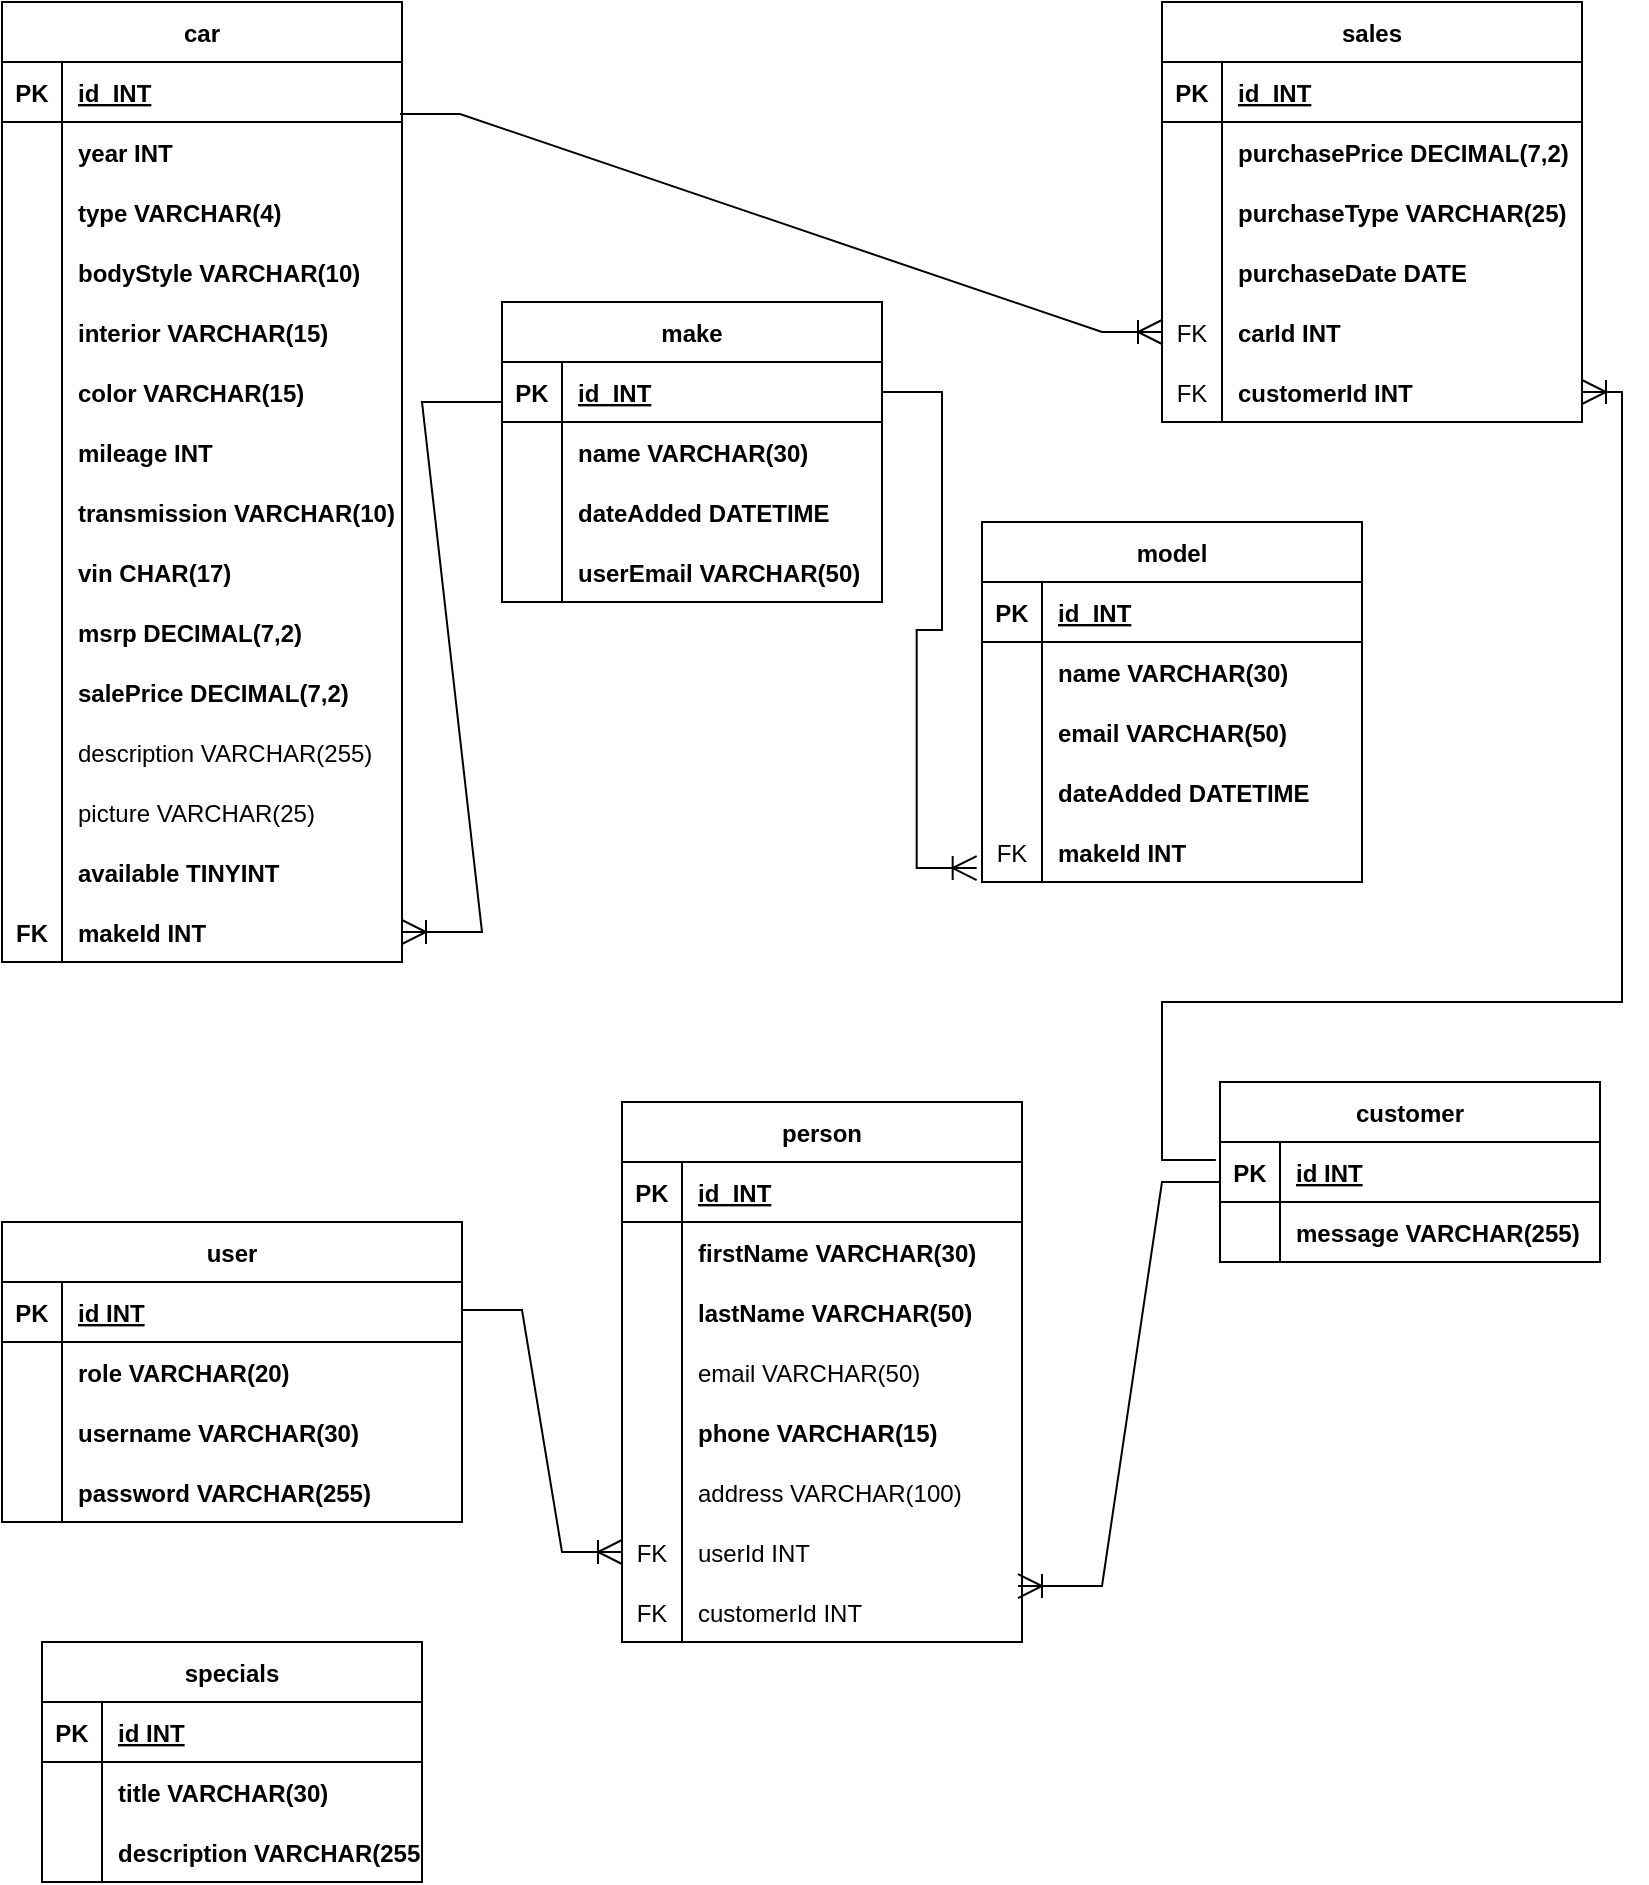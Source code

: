 <mxfile version="16.5.1" type="device"><diagram id="R2lEEEUBdFMjLlhIrx00" name="Page-1"><mxGraphModel dx="868" dy="591" grid="1" gridSize="10" guides="1" tooltips="1" connect="1" arrows="1" fold="1" page="1" pageScale="1" pageWidth="850" pageHeight="1100" math="0" shadow="0" extFonts="Permanent Marker^https://fonts.googleapis.com/css?family=Permanent+Marker"><root><mxCell id="0"/><mxCell id="1" parent="0"/><mxCell id="mnYOWOJfHLVwkZID-yr--6" value="car" style="shape=table;startSize=30;container=1;collapsible=1;childLayout=tableLayout;fixedRows=1;rowLines=0;fontStyle=1;align=center;resizeLast=1;" parent="1" vertex="1"><mxGeometry x="20" y="20" width="200" height="480" as="geometry"/></mxCell><mxCell id="mnYOWOJfHLVwkZID-yr--7" value="" style="shape=tableRow;horizontal=0;startSize=0;swimlaneHead=0;swimlaneBody=0;fillColor=none;collapsible=0;dropTarget=0;points=[[0,0.5],[1,0.5]];portConstraint=eastwest;top=0;left=0;right=0;bottom=1;" parent="mnYOWOJfHLVwkZID-yr--6" vertex="1"><mxGeometry y="30" width="200" height="30" as="geometry"/></mxCell><mxCell id="mnYOWOJfHLVwkZID-yr--8" value="PK" style="shape=partialRectangle;connectable=0;fillColor=none;top=0;left=0;bottom=0;right=0;fontStyle=1;overflow=hidden;" parent="mnYOWOJfHLVwkZID-yr--7" vertex="1"><mxGeometry width="30" height="30" as="geometry"><mxRectangle width="30" height="30" as="alternateBounds"/></mxGeometry></mxCell><mxCell id="mnYOWOJfHLVwkZID-yr--9" value="id  INT" style="shape=partialRectangle;connectable=0;fillColor=none;top=0;left=0;bottom=0;right=0;align=left;spacingLeft=6;fontStyle=5;overflow=hidden;" parent="mnYOWOJfHLVwkZID-yr--7" vertex="1"><mxGeometry x="30" width="170" height="30" as="geometry"><mxRectangle width="170" height="30" as="alternateBounds"/></mxGeometry></mxCell><mxCell id="3RnpuOxRiAH3RiiogWO0-94" value="" style="shape=tableRow;horizontal=0;startSize=0;swimlaneHead=0;swimlaneBody=0;fillColor=none;collapsible=0;dropTarget=0;points=[[0,0.5],[1,0.5]];portConstraint=eastwest;top=0;left=0;right=0;bottom=0;" vertex="1" parent="mnYOWOJfHLVwkZID-yr--6"><mxGeometry y="60" width="200" height="30" as="geometry"/></mxCell><mxCell id="3RnpuOxRiAH3RiiogWO0-95" value="" style="shape=partialRectangle;connectable=0;fillColor=none;top=0;left=0;bottom=0;right=0;editable=1;overflow=hidden;" vertex="1" parent="3RnpuOxRiAH3RiiogWO0-94"><mxGeometry width="30" height="30" as="geometry"><mxRectangle width="30" height="30" as="alternateBounds"/></mxGeometry></mxCell><mxCell id="3RnpuOxRiAH3RiiogWO0-96" value="year INT" style="shape=partialRectangle;connectable=0;fillColor=none;top=0;left=0;bottom=0;right=0;align=left;spacingLeft=6;overflow=hidden;fontStyle=1" vertex="1" parent="3RnpuOxRiAH3RiiogWO0-94"><mxGeometry x="30" width="170" height="30" as="geometry"><mxRectangle width="170" height="30" as="alternateBounds"/></mxGeometry></mxCell><mxCell id="3RnpuOxRiAH3RiiogWO0-4" value="" style="shape=tableRow;horizontal=0;startSize=0;swimlaneHead=0;swimlaneBody=0;fillColor=none;collapsible=0;dropTarget=0;points=[[0,0.5],[1,0.5]];portConstraint=eastwest;top=0;left=0;right=0;bottom=0;" vertex="1" parent="mnYOWOJfHLVwkZID-yr--6"><mxGeometry y="90" width="200" height="30" as="geometry"/></mxCell><mxCell id="3RnpuOxRiAH3RiiogWO0-5" value="" style="shape=partialRectangle;connectable=0;fillColor=none;top=0;left=0;bottom=0;right=0;editable=1;overflow=hidden;" vertex="1" parent="3RnpuOxRiAH3RiiogWO0-4"><mxGeometry width="30" height="30" as="geometry"><mxRectangle width="30" height="30" as="alternateBounds"/></mxGeometry></mxCell><mxCell id="3RnpuOxRiAH3RiiogWO0-6" value="type VARCHAR(4)" style="shape=partialRectangle;connectable=0;fillColor=none;top=0;left=0;bottom=0;right=0;align=left;spacingLeft=6;overflow=hidden;fontStyle=1" vertex="1" parent="3RnpuOxRiAH3RiiogWO0-4"><mxGeometry x="30" width="170" height="30" as="geometry"><mxRectangle width="170" height="30" as="alternateBounds"/></mxGeometry></mxCell><mxCell id="3RnpuOxRiAH3RiiogWO0-67" value="" style="shape=tableRow;horizontal=0;startSize=0;swimlaneHead=0;swimlaneBody=0;fillColor=none;collapsible=0;dropTarget=0;points=[[0,0.5],[1,0.5]];portConstraint=eastwest;top=0;left=0;right=0;bottom=0;" vertex="1" parent="mnYOWOJfHLVwkZID-yr--6"><mxGeometry y="120" width="200" height="30" as="geometry"/></mxCell><mxCell id="3RnpuOxRiAH3RiiogWO0-68" value="" style="shape=partialRectangle;connectable=0;fillColor=none;top=0;left=0;bottom=0;right=0;editable=1;overflow=hidden;" vertex="1" parent="3RnpuOxRiAH3RiiogWO0-67"><mxGeometry width="30" height="30" as="geometry"><mxRectangle width="30" height="30" as="alternateBounds"/></mxGeometry></mxCell><mxCell id="3RnpuOxRiAH3RiiogWO0-69" value="bodyStyle VARCHAR(10)" style="shape=partialRectangle;connectable=0;fillColor=none;top=0;left=0;bottom=0;right=0;align=left;spacingLeft=6;overflow=hidden;fontStyle=1" vertex="1" parent="3RnpuOxRiAH3RiiogWO0-67"><mxGeometry x="30" width="170" height="30" as="geometry"><mxRectangle width="170" height="30" as="alternateBounds"/></mxGeometry></mxCell><mxCell id="3RnpuOxRiAH3RiiogWO0-70" value="" style="shape=tableRow;horizontal=0;startSize=0;swimlaneHead=0;swimlaneBody=0;fillColor=none;collapsible=0;dropTarget=0;points=[[0,0.5],[1,0.5]];portConstraint=eastwest;top=0;left=0;right=0;bottom=0;" vertex="1" parent="mnYOWOJfHLVwkZID-yr--6"><mxGeometry y="150" width="200" height="30" as="geometry"/></mxCell><mxCell id="3RnpuOxRiAH3RiiogWO0-71" value="" style="shape=partialRectangle;connectable=0;fillColor=none;top=0;left=0;bottom=0;right=0;editable=1;overflow=hidden;" vertex="1" parent="3RnpuOxRiAH3RiiogWO0-70"><mxGeometry width="30" height="30" as="geometry"><mxRectangle width="30" height="30" as="alternateBounds"/></mxGeometry></mxCell><mxCell id="3RnpuOxRiAH3RiiogWO0-72" value="interior VARCHAR(15)" style="shape=partialRectangle;connectable=0;fillColor=none;top=0;left=0;bottom=0;right=0;align=left;spacingLeft=6;overflow=hidden;fontStyle=1" vertex="1" parent="3RnpuOxRiAH3RiiogWO0-70"><mxGeometry x="30" width="170" height="30" as="geometry"><mxRectangle width="170" height="30" as="alternateBounds"/></mxGeometry></mxCell><mxCell id="3RnpuOxRiAH3RiiogWO0-82" value="" style="shape=tableRow;horizontal=0;startSize=0;swimlaneHead=0;swimlaneBody=0;fillColor=none;collapsible=0;dropTarget=0;points=[[0,0.5],[1,0.5]];portConstraint=eastwest;top=0;left=0;right=0;bottom=0;" vertex="1" parent="mnYOWOJfHLVwkZID-yr--6"><mxGeometry y="180" width="200" height="30" as="geometry"/></mxCell><mxCell id="3RnpuOxRiAH3RiiogWO0-83" value="" style="shape=partialRectangle;connectable=0;fillColor=none;top=0;left=0;bottom=0;right=0;editable=1;overflow=hidden;" vertex="1" parent="3RnpuOxRiAH3RiiogWO0-82"><mxGeometry width="30" height="30" as="geometry"><mxRectangle width="30" height="30" as="alternateBounds"/></mxGeometry></mxCell><mxCell id="3RnpuOxRiAH3RiiogWO0-84" value="color VARCHAR(15)" style="shape=partialRectangle;connectable=0;fillColor=none;top=0;left=0;bottom=0;right=0;align=left;spacingLeft=6;overflow=hidden;fontStyle=1" vertex="1" parent="3RnpuOxRiAH3RiiogWO0-82"><mxGeometry x="30" width="170" height="30" as="geometry"><mxRectangle width="170" height="30" as="alternateBounds"/></mxGeometry></mxCell><mxCell id="3RnpuOxRiAH3RiiogWO0-73" value="" style="shape=tableRow;horizontal=0;startSize=0;swimlaneHead=0;swimlaneBody=0;fillColor=none;collapsible=0;dropTarget=0;points=[[0,0.5],[1,0.5]];portConstraint=eastwest;top=0;left=0;right=0;bottom=0;" vertex="1" parent="mnYOWOJfHLVwkZID-yr--6"><mxGeometry y="210" width="200" height="30" as="geometry"/></mxCell><mxCell id="3RnpuOxRiAH3RiiogWO0-74" value="" style="shape=partialRectangle;connectable=0;fillColor=none;top=0;left=0;bottom=0;right=0;editable=1;overflow=hidden;" vertex="1" parent="3RnpuOxRiAH3RiiogWO0-73"><mxGeometry width="30" height="30" as="geometry"><mxRectangle width="30" height="30" as="alternateBounds"/></mxGeometry></mxCell><mxCell id="3RnpuOxRiAH3RiiogWO0-75" value="mileage INT" style="shape=partialRectangle;connectable=0;fillColor=none;top=0;left=0;bottom=0;right=0;align=left;spacingLeft=6;overflow=hidden;fontStyle=1" vertex="1" parent="3RnpuOxRiAH3RiiogWO0-73"><mxGeometry x="30" width="170" height="30" as="geometry"><mxRectangle width="170" height="30" as="alternateBounds"/></mxGeometry></mxCell><mxCell id="3RnpuOxRiAH3RiiogWO0-76" value="" style="shape=tableRow;horizontal=0;startSize=0;swimlaneHead=0;swimlaneBody=0;fillColor=none;collapsible=0;dropTarget=0;points=[[0,0.5],[1,0.5]];portConstraint=eastwest;top=0;left=0;right=0;bottom=0;" vertex="1" parent="mnYOWOJfHLVwkZID-yr--6"><mxGeometry y="240" width="200" height="30" as="geometry"/></mxCell><mxCell id="3RnpuOxRiAH3RiiogWO0-77" value="" style="shape=partialRectangle;connectable=0;fillColor=none;top=0;left=0;bottom=0;right=0;editable=1;overflow=hidden;" vertex="1" parent="3RnpuOxRiAH3RiiogWO0-76"><mxGeometry width="30" height="30" as="geometry"><mxRectangle width="30" height="30" as="alternateBounds"/></mxGeometry></mxCell><mxCell id="3RnpuOxRiAH3RiiogWO0-78" value="transmission VARCHAR(10)" style="shape=partialRectangle;connectable=0;fillColor=none;top=0;left=0;bottom=0;right=0;align=left;spacingLeft=6;overflow=hidden;fontStyle=1" vertex="1" parent="3RnpuOxRiAH3RiiogWO0-76"><mxGeometry x="30" width="170" height="30" as="geometry"><mxRectangle width="170" height="30" as="alternateBounds"/></mxGeometry></mxCell><mxCell id="3RnpuOxRiAH3RiiogWO0-79" value="" style="shape=tableRow;horizontal=0;startSize=0;swimlaneHead=0;swimlaneBody=0;fillColor=none;collapsible=0;dropTarget=0;points=[[0,0.5],[1,0.5]];portConstraint=eastwest;top=0;left=0;right=0;bottom=0;" vertex="1" parent="mnYOWOJfHLVwkZID-yr--6"><mxGeometry y="270" width="200" height="30" as="geometry"/></mxCell><mxCell id="3RnpuOxRiAH3RiiogWO0-80" value="" style="shape=partialRectangle;connectable=0;fillColor=none;top=0;left=0;bottom=0;right=0;editable=1;overflow=hidden;" vertex="1" parent="3RnpuOxRiAH3RiiogWO0-79"><mxGeometry width="30" height="30" as="geometry"><mxRectangle width="30" height="30" as="alternateBounds"/></mxGeometry></mxCell><mxCell id="3RnpuOxRiAH3RiiogWO0-81" value="vin CHAR(17)" style="shape=partialRectangle;connectable=0;fillColor=none;top=0;left=0;bottom=0;right=0;align=left;spacingLeft=6;overflow=hidden;fontStyle=1" vertex="1" parent="3RnpuOxRiAH3RiiogWO0-79"><mxGeometry x="30" width="170" height="30" as="geometry"><mxRectangle width="170" height="30" as="alternateBounds"/></mxGeometry></mxCell><mxCell id="3RnpuOxRiAH3RiiogWO0-85" value="" style="shape=tableRow;horizontal=0;startSize=0;swimlaneHead=0;swimlaneBody=0;fillColor=none;collapsible=0;dropTarget=0;points=[[0,0.5],[1,0.5]];portConstraint=eastwest;top=0;left=0;right=0;bottom=0;" vertex="1" parent="mnYOWOJfHLVwkZID-yr--6"><mxGeometry y="300" width="200" height="30" as="geometry"/></mxCell><mxCell id="3RnpuOxRiAH3RiiogWO0-86" value="" style="shape=partialRectangle;connectable=0;fillColor=none;top=0;left=0;bottom=0;right=0;editable=1;overflow=hidden;" vertex="1" parent="3RnpuOxRiAH3RiiogWO0-85"><mxGeometry width="30" height="30" as="geometry"><mxRectangle width="30" height="30" as="alternateBounds"/></mxGeometry></mxCell><mxCell id="3RnpuOxRiAH3RiiogWO0-87" value="msrp DECIMAL(7,2)" style="shape=partialRectangle;connectable=0;fillColor=none;top=0;left=0;bottom=0;right=0;align=left;spacingLeft=6;overflow=hidden;fontStyle=1" vertex="1" parent="3RnpuOxRiAH3RiiogWO0-85"><mxGeometry x="30" width="170" height="30" as="geometry"><mxRectangle width="170" height="30" as="alternateBounds"/></mxGeometry></mxCell><mxCell id="3RnpuOxRiAH3RiiogWO0-91" value="" style="shape=tableRow;horizontal=0;startSize=0;swimlaneHead=0;swimlaneBody=0;fillColor=none;collapsible=0;dropTarget=0;points=[[0,0.5],[1,0.5]];portConstraint=eastwest;top=0;left=0;right=0;bottom=0;" vertex="1" parent="mnYOWOJfHLVwkZID-yr--6"><mxGeometry y="330" width="200" height="30" as="geometry"/></mxCell><mxCell id="3RnpuOxRiAH3RiiogWO0-92" value="" style="shape=partialRectangle;connectable=0;fillColor=none;top=0;left=0;bottom=0;right=0;editable=1;overflow=hidden;" vertex="1" parent="3RnpuOxRiAH3RiiogWO0-91"><mxGeometry width="30" height="30" as="geometry"><mxRectangle width="30" height="30" as="alternateBounds"/></mxGeometry></mxCell><mxCell id="3RnpuOxRiAH3RiiogWO0-93" value="salePrice DECIMAL(7,2)" style="shape=partialRectangle;connectable=0;fillColor=none;top=0;left=0;bottom=0;right=0;align=left;spacingLeft=6;overflow=hidden;fontStyle=1" vertex="1" parent="3RnpuOxRiAH3RiiogWO0-91"><mxGeometry x="30" width="170" height="30" as="geometry"><mxRectangle width="170" height="30" as="alternateBounds"/></mxGeometry></mxCell><mxCell id="3RnpuOxRiAH3RiiogWO0-136" value="" style="shape=tableRow;horizontal=0;startSize=0;swimlaneHead=0;swimlaneBody=0;fillColor=none;collapsible=0;dropTarget=0;points=[[0,0.5],[1,0.5]];portConstraint=eastwest;top=0;left=0;right=0;bottom=0;" vertex="1" parent="mnYOWOJfHLVwkZID-yr--6"><mxGeometry y="360" width="200" height="30" as="geometry"/></mxCell><mxCell id="3RnpuOxRiAH3RiiogWO0-137" value="" style="shape=partialRectangle;connectable=0;fillColor=none;top=0;left=0;bottom=0;right=0;editable=1;overflow=hidden;" vertex="1" parent="3RnpuOxRiAH3RiiogWO0-136"><mxGeometry width="30" height="30" as="geometry"><mxRectangle width="30" height="30" as="alternateBounds"/></mxGeometry></mxCell><mxCell id="3RnpuOxRiAH3RiiogWO0-138" value="description VARCHAR(255)" style="shape=partialRectangle;connectable=0;fillColor=none;top=0;left=0;bottom=0;right=0;align=left;spacingLeft=6;overflow=hidden;fontStyle=0" vertex="1" parent="3RnpuOxRiAH3RiiogWO0-136"><mxGeometry x="30" width="170" height="30" as="geometry"><mxRectangle width="170" height="30" as="alternateBounds"/></mxGeometry></mxCell><mxCell id="3RnpuOxRiAH3RiiogWO0-139" value="" style="shape=tableRow;horizontal=0;startSize=0;swimlaneHead=0;swimlaneBody=0;fillColor=none;collapsible=0;dropTarget=0;points=[[0,0.5],[1,0.5]];portConstraint=eastwest;top=0;left=0;right=0;bottom=0;" vertex="1" parent="mnYOWOJfHLVwkZID-yr--6"><mxGeometry y="390" width="200" height="30" as="geometry"/></mxCell><mxCell id="3RnpuOxRiAH3RiiogWO0-140" value="" style="shape=partialRectangle;connectable=0;fillColor=none;top=0;left=0;bottom=0;right=0;editable=1;overflow=hidden;" vertex="1" parent="3RnpuOxRiAH3RiiogWO0-139"><mxGeometry width="30" height="30" as="geometry"><mxRectangle width="30" height="30" as="alternateBounds"/></mxGeometry></mxCell><mxCell id="3RnpuOxRiAH3RiiogWO0-141" value="picture VARCHAR(25)" style="shape=partialRectangle;connectable=0;fillColor=none;top=0;left=0;bottom=0;right=0;align=left;spacingLeft=6;overflow=hidden;fontStyle=0" vertex="1" parent="3RnpuOxRiAH3RiiogWO0-139"><mxGeometry x="30" width="170" height="30" as="geometry"><mxRectangle width="170" height="30" as="alternateBounds"/></mxGeometry></mxCell><mxCell id="3RnpuOxRiAH3RiiogWO0-193" value="" style="shape=tableRow;horizontal=0;startSize=0;swimlaneHead=0;swimlaneBody=0;fillColor=none;collapsible=0;dropTarget=0;points=[[0,0.5],[1,0.5]];portConstraint=eastwest;top=0;left=0;right=0;bottom=0;" vertex="1" parent="mnYOWOJfHLVwkZID-yr--6"><mxGeometry y="420" width="200" height="30" as="geometry"/></mxCell><mxCell id="3RnpuOxRiAH3RiiogWO0-194" value="" style="shape=partialRectangle;connectable=0;fillColor=none;top=0;left=0;bottom=0;right=0;editable=1;overflow=hidden;" vertex="1" parent="3RnpuOxRiAH3RiiogWO0-193"><mxGeometry width="30" height="30" as="geometry"><mxRectangle width="30" height="30" as="alternateBounds"/></mxGeometry></mxCell><mxCell id="3RnpuOxRiAH3RiiogWO0-195" value="available TINYINT" style="shape=partialRectangle;connectable=0;fillColor=none;top=0;left=0;bottom=0;right=0;align=left;spacingLeft=6;overflow=hidden;fontStyle=1" vertex="1" parent="3RnpuOxRiAH3RiiogWO0-193"><mxGeometry x="30" width="170" height="30" as="geometry"><mxRectangle width="170" height="30" as="alternateBounds"/></mxGeometry></mxCell><mxCell id="3RnpuOxRiAH3RiiogWO0-249" value="" style="shape=tableRow;horizontal=0;startSize=0;swimlaneHead=0;swimlaneBody=0;fillColor=none;collapsible=0;dropTarget=0;points=[[0,0.5],[1,0.5]];portConstraint=eastwest;top=0;left=0;right=0;bottom=0;" vertex="1" parent="mnYOWOJfHLVwkZID-yr--6"><mxGeometry y="450" width="200" height="30" as="geometry"/></mxCell><mxCell id="3RnpuOxRiAH3RiiogWO0-250" value="FK" style="shape=partialRectangle;connectable=0;fillColor=none;top=0;left=0;bottom=0;right=0;editable=1;overflow=hidden;fontStyle=1" vertex="1" parent="3RnpuOxRiAH3RiiogWO0-249"><mxGeometry width="30" height="30" as="geometry"><mxRectangle width="30" height="30" as="alternateBounds"/></mxGeometry></mxCell><mxCell id="3RnpuOxRiAH3RiiogWO0-251" value="makeId INT" style="shape=partialRectangle;connectable=0;fillColor=none;top=0;left=0;bottom=0;right=0;align=left;spacingLeft=6;overflow=hidden;fontStyle=1" vertex="1" parent="3RnpuOxRiAH3RiiogWO0-249"><mxGeometry x="30" width="170" height="30" as="geometry"><mxRectangle width="170" height="30" as="alternateBounds"/></mxGeometry></mxCell><mxCell id="3RnpuOxRiAH3RiiogWO0-7" value="person" style="shape=table;startSize=30;container=1;collapsible=1;childLayout=tableLayout;fixedRows=1;rowLines=0;fontStyle=1;align=center;resizeLast=1;" vertex="1" parent="1"><mxGeometry x="330" y="570" width="200" height="270" as="geometry"/></mxCell><mxCell id="3RnpuOxRiAH3RiiogWO0-8" value="" style="shape=tableRow;horizontal=0;startSize=0;swimlaneHead=0;swimlaneBody=0;fillColor=none;collapsible=0;dropTarget=0;points=[[0,0.5],[1,0.5]];portConstraint=eastwest;top=0;left=0;right=0;bottom=1;" vertex="1" parent="3RnpuOxRiAH3RiiogWO0-7"><mxGeometry y="30" width="200" height="30" as="geometry"/></mxCell><mxCell id="3RnpuOxRiAH3RiiogWO0-9" value="PK" style="shape=partialRectangle;connectable=0;fillColor=none;top=0;left=0;bottom=0;right=0;fontStyle=1;overflow=hidden;" vertex="1" parent="3RnpuOxRiAH3RiiogWO0-8"><mxGeometry width="30" height="30" as="geometry"><mxRectangle width="30" height="30" as="alternateBounds"/></mxGeometry></mxCell><mxCell id="3RnpuOxRiAH3RiiogWO0-10" value="id  INT" style="shape=partialRectangle;connectable=0;fillColor=none;top=0;left=0;bottom=0;right=0;align=left;spacingLeft=6;fontStyle=5;overflow=hidden;" vertex="1" parent="3RnpuOxRiAH3RiiogWO0-8"><mxGeometry x="30" width="170" height="30" as="geometry"><mxRectangle width="170" height="30" as="alternateBounds"/></mxGeometry></mxCell><mxCell id="3RnpuOxRiAH3RiiogWO0-11" value="" style="shape=tableRow;horizontal=0;startSize=0;swimlaneHead=0;swimlaneBody=0;fillColor=none;collapsible=0;dropTarget=0;points=[[0,0.5],[1,0.5]];portConstraint=eastwest;top=0;left=0;right=0;bottom=0;" vertex="1" parent="3RnpuOxRiAH3RiiogWO0-7"><mxGeometry y="60" width="200" height="30" as="geometry"/></mxCell><mxCell id="3RnpuOxRiAH3RiiogWO0-12" value="" style="shape=partialRectangle;connectable=0;fillColor=none;top=0;left=0;bottom=0;right=0;editable=1;overflow=hidden;" vertex="1" parent="3RnpuOxRiAH3RiiogWO0-11"><mxGeometry width="30" height="30" as="geometry"><mxRectangle width="30" height="30" as="alternateBounds"/></mxGeometry></mxCell><mxCell id="3RnpuOxRiAH3RiiogWO0-13" value="firstName VARCHAR(30)" style="shape=partialRectangle;connectable=0;fillColor=none;top=0;left=0;bottom=0;right=0;align=left;spacingLeft=6;overflow=hidden;fontStyle=1" vertex="1" parent="3RnpuOxRiAH3RiiogWO0-11"><mxGeometry x="30" width="170" height="30" as="geometry"><mxRectangle width="170" height="30" as="alternateBounds"/></mxGeometry></mxCell><mxCell id="3RnpuOxRiAH3RiiogWO0-14" value="" style="shape=tableRow;horizontal=0;startSize=0;swimlaneHead=0;swimlaneBody=0;fillColor=none;collapsible=0;dropTarget=0;points=[[0,0.5],[1,0.5]];portConstraint=eastwest;top=0;left=0;right=0;bottom=0;" vertex="1" parent="3RnpuOxRiAH3RiiogWO0-7"><mxGeometry y="90" width="200" height="30" as="geometry"/></mxCell><mxCell id="3RnpuOxRiAH3RiiogWO0-15" value="" style="shape=partialRectangle;connectable=0;fillColor=none;top=0;left=0;bottom=0;right=0;editable=1;overflow=hidden;" vertex="1" parent="3RnpuOxRiAH3RiiogWO0-14"><mxGeometry width="30" height="30" as="geometry"><mxRectangle width="30" height="30" as="alternateBounds"/></mxGeometry></mxCell><mxCell id="3RnpuOxRiAH3RiiogWO0-16" value="lastName VARCHAR(50)" style="shape=partialRectangle;connectable=0;fillColor=none;top=0;left=0;bottom=0;right=0;align=left;spacingLeft=6;overflow=hidden;fontStyle=1" vertex="1" parent="3RnpuOxRiAH3RiiogWO0-14"><mxGeometry x="30" width="170" height="30" as="geometry"><mxRectangle width="170" height="30" as="alternateBounds"/></mxGeometry></mxCell><mxCell id="3RnpuOxRiAH3RiiogWO0-17" value="" style="shape=tableRow;horizontal=0;startSize=0;swimlaneHead=0;swimlaneBody=0;fillColor=none;collapsible=0;dropTarget=0;points=[[0,0.5],[1,0.5]];portConstraint=eastwest;top=0;left=0;right=0;bottom=0;" vertex="1" parent="3RnpuOxRiAH3RiiogWO0-7"><mxGeometry y="120" width="200" height="30" as="geometry"/></mxCell><mxCell id="3RnpuOxRiAH3RiiogWO0-18" value="" style="shape=partialRectangle;connectable=0;fillColor=none;top=0;left=0;bottom=0;right=0;editable=1;overflow=hidden;" vertex="1" parent="3RnpuOxRiAH3RiiogWO0-17"><mxGeometry width="30" height="30" as="geometry"><mxRectangle width="30" height="30" as="alternateBounds"/></mxGeometry></mxCell><mxCell id="3RnpuOxRiAH3RiiogWO0-19" value="email VARCHAR(50)" style="shape=partialRectangle;connectable=0;fillColor=none;top=0;left=0;bottom=0;right=0;align=left;spacingLeft=6;overflow=hidden;fontStyle=0" vertex="1" parent="3RnpuOxRiAH3RiiogWO0-17"><mxGeometry x="30" width="170" height="30" as="geometry"><mxRectangle width="170" height="30" as="alternateBounds"/></mxGeometry></mxCell><mxCell id="3RnpuOxRiAH3RiiogWO0-20" value="" style="shape=tableRow;horizontal=0;startSize=0;swimlaneHead=0;swimlaneBody=0;fillColor=none;collapsible=0;dropTarget=0;points=[[0,0.5],[1,0.5]];portConstraint=eastwest;top=0;left=0;right=0;bottom=0;" vertex="1" parent="3RnpuOxRiAH3RiiogWO0-7"><mxGeometry y="150" width="200" height="30" as="geometry"/></mxCell><mxCell id="3RnpuOxRiAH3RiiogWO0-21" value="" style="shape=partialRectangle;connectable=0;fillColor=none;top=0;left=0;bottom=0;right=0;editable=1;overflow=hidden;" vertex="1" parent="3RnpuOxRiAH3RiiogWO0-20"><mxGeometry width="30" height="30" as="geometry"><mxRectangle width="30" height="30" as="alternateBounds"/></mxGeometry></mxCell><mxCell id="3RnpuOxRiAH3RiiogWO0-22" value="phone VARCHAR(15)" style="shape=partialRectangle;connectable=0;fillColor=none;top=0;left=0;bottom=0;right=0;align=left;spacingLeft=6;overflow=hidden;fontStyle=1" vertex="1" parent="3RnpuOxRiAH3RiiogWO0-20"><mxGeometry x="30" width="170" height="30" as="geometry"><mxRectangle width="170" height="30" as="alternateBounds"/></mxGeometry></mxCell><mxCell id="3RnpuOxRiAH3RiiogWO0-114" value="" style="shape=tableRow;horizontal=0;startSize=0;swimlaneHead=0;swimlaneBody=0;fillColor=none;collapsible=0;dropTarget=0;points=[[0,0.5],[1,0.5]];portConstraint=eastwest;top=0;left=0;right=0;bottom=0;" vertex="1" parent="3RnpuOxRiAH3RiiogWO0-7"><mxGeometry y="180" width="200" height="30" as="geometry"/></mxCell><mxCell id="3RnpuOxRiAH3RiiogWO0-115" value="" style="shape=partialRectangle;connectable=0;fillColor=none;top=0;left=0;bottom=0;right=0;editable=1;overflow=hidden;" vertex="1" parent="3RnpuOxRiAH3RiiogWO0-114"><mxGeometry width="30" height="30" as="geometry"><mxRectangle width="30" height="30" as="alternateBounds"/></mxGeometry></mxCell><mxCell id="3RnpuOxRiAH3RiiogWO0-116" value="address VARCHAR(100)" style="shape=partialRectangle;connectable=0;fillColor=none;top=0;left=0;bottom=0;right=0;align=left;spacingLeft=6;overflow=hidden;fontStyle=0" vertex="1" parent="3RnpuOxRiAH3RiiogWO0-114"><mxGeometry x="30" width="170" height="30" as="geometry"><mxRectangle width="170" height="30" as="alternateBounds"/></mxGeometry></mxCell><mxCell id="3RnpuOxRiAH3RiiogWO0-133" value="" style="shape=tableRow;horizontal=0;startSize=0;swimlaneHead=0;swimlaneBody=0;fillColor=none;collapsible=0;dropTarget=0;points=[[0,0.5],[1,0.5]];portConstraint=eastwest;top=0;left=0;right=0;bottom=0;" vertex="1" parent="3RnpuOxRiAH3RiiogWO0-7"><mxGeometry y="210" width="200" height="30" as="geometry"/></mxCell><mxCell id="3RnpuOxRiAH3RiiogWO0-134" value="FK" style="shape=partialRectangle;connectable=0;fillColor=none;top=0;left=0;bottom=0;right=0;editable=1;overflow=hidden;" vertex="1" parent="3RnpuOxRiAH3RiiogWO0-133"><mxGeometry width="30" height="30" as="geometry"><mxRectangle width="30" height="30" as="alternateBounds"/></mxGeometry></mxCell><mxCell id="3RnpuOxRiAH3RiiogWO0-135" value="userId INT" style="shape=partialRectangle;connectable=0;fillColor=none;top=0;left=0;bottom=0;right=0;align=left;spacingLeft=6;overflow=hidden;fontStyle=0" vertex="1" parent="3RnpuOxRiAH3RiiogWO0-133"><mxGeometry x="30" width="170" height="30" as="geometry"><mxRectangle width="170" height="30" as="alternateBounds"/></mxGeometry></mxCell><mxCell id="3RnpuOxRiAH3RiiogWO0-155" value="" style="shape=tableRow;horizontal=0;startSize=0;swimlaneHead=0;swimlaneBody=0;fillColor=none;collapsible=0;dropTarget=0;points=[[0,0.5],[1,0.5]];portConstraint=eastwest;top=0;left=0;right=0;bottom=0;" vertex="1" parent="3RnpuOxRiAH3RiiogWO0-7"><mxGeometry y="240" width="200" height="30" as="geometry"/></mxCell><mxCell id="3RnpuOxRiAH3RiiogWO0-156" value="FK" style="shape=partialRectangle;connectable=0;fillColor=none;top=0;left=0;bottom=0;right=0;editable=1;overflow=hidden;" vertex="1" parent="3RnpuOxRiAH3RiiogWO0-155"><mxGeometry width="30" height="30" as="geometry"><mxRectangle width="30" height="30" as="alternateBounds"/></mxGeometry></mxCell><mxCell id="3RnpuOxRiAH3RiiogWO0-157" value="customerId INT" style="shape=partialRectangle;connectable=0;fillColor=none;top=0;left=0;bottom=0;right=0;align=left;spacingLeft=6;overflow=hidden;fontStyle=0" vertex="1" parent="3RnpuOxRiAH3RiiogWO0-155"><mxGeometry x="30" width="170" height="30" as="geometry"><mxRectangle width="170" height="30" as="alternateBounds"/></mxGeometry></mxCell><mxCell id="3RnpuOxRiAH3RiiogWO0-98" value="user" style="shape=table;startSize=30;container=1;collapsible=1;childLayout=tableLayout;fixedRows=1;rowLines=0;fontStyle=1;align=center;resizeLast=1;" vertex="1" parent="1"><mxGeometry x="20" y="630" width="230" height="150" as="geometry"/></mxCell><mxCell id="3RnpuOxRiAH3RiiogWO0-99" value="" style="shape=tableRow;horizontal=0;startSize=0;swimlaneHead=0;swimlaneBody=0;fillColor=none;collapsible=0;dropTarget=0;points=[[0,0.5],[1,0.5]];portConstraint=eastwest;top=0;left=0;right=0;bottom=1;" vertex="1" parent="3RnpuOxRiAH3RiiogWO0-98"><mxGeometry y="30" width="230" height="30" as="geometry"/></mxCell><mxCell id="3RnpuOxRiAH3RiiogWO0-100" value="PK" style="shape=partialRectangle;connectable=0;fillColor=none;top=0;left=0;bottom=0;right=0;fontStyle=1;overflow=hidden;" vertex="1" parent="3RnpuOxRiAH3RiiogWO0-99"><mxGeometry width="30" height="30" as="geometry"><mxRectangle width="30" height="30" as="alternateBounds"/></mxGeometry></mxCell><mxCell id="3RnpuOxRiAH3RiiogWO0-101" value="id INT" style="shape=partialRectangle;connectable=0;fillColor=none;top=0;left=0;bottom=0;right=0;align=left;spacingLeft=6;fontStyle=5;overflow=hidden;" vertex="1" parent="3RnpuOxRiAH3RiiogWO0-99"><mxGeometry x="30" width="200" height="30" as="geometry"><mxRectangle width="200" height="30" as="alternateBounds"/></mxGeometry></mxCell><mxCell id="3RnpuOxRiAH3RiiogWO0-102" value="" style="shape=tableRow;horizontal=0;startSize=0;swimlaneHead=0;swimlaneBody=0;fillColor=none;collapsible=0;dropTarget=0;points=[[0,0.5],[1,0.5]];portConstraint=eastwest;top=0;left=0;right=0;bottom=0;" vertex="1" parent="3RnpuOxRiAH3RiiogWO0-98"><mxGeometry y="60" width="230" height="30" as="geometry"/></mxCell><mxCell id="3RnpuOxRiAH3RiiogWO0-103" value="" style="shape=partialRectangle;connectable=0;fillColor=none;top=0;left=0;bottom=0;right=0;editable=1;overflow=hidden;" vertex="1" parent="3RnpuOxRiAH3RiiogWO0-102"><mxGeometry width="30" height="30" as="geometry"><mxRectangle width="30" height="30" as="alternateBounds"/></mxGeometry></mxCell><mxCell id="3RnpuOxRiAH3RiiogWO0-104" value="role VARCHAR(20)" style="shape=partialRectangle;connectable=0;fillColor=none;top=0;left=0;bottom=0;right=0;align=left;spacingLeft=6;overflow=hidden;fontStyle=1" vertex="1" parent="3RnpuOxRiAH3RiiogWO0-102"><mxGeometry x="30" width="200" height="30" as="geometry"><mxRectangle width="200" height="30" as="alternateBounds"/></mxGeometry></mxCell><mxCell id="3RnpuOxRiAH3RiiogWO0-105" value="" style="shape=tableRow;horizontal=0;startSize=0;swimlaneHead=0;swimlaneBody=0;fillColor=none;collapsible=0;dropTarget=0;points=[[0,0.5],[1,0.5]];portConstraint=eastwest;top=0;left=0;right=0;bottom=0;fontStyle=0" vertex="1" parent="3RnpuOxRiAH3RiiogWO0-98"><mxGeometry y="90" width="230" height="30" as="geometry"/></mxCell><mxCell id="3RnpuOxRiAH3RiiogWO0-106" value="" style="shape=partialRectangle;connectable=0;fillColor=none;top=0;left=0;bottom=0;right=0;editable=1;overflow=hidden;" vertex="1" parent="3RnpuOxRiAH3RiiogWO0-105"><mxGeometry width="30" height="30" as="geometry"><mxRectangle width="30" height="30" as="alternateBounds"/></mxGeometry></mxCell><mxCell id="3RnpuOxRiAH3RiiogWO0-107" value="username VARCHAR(30)" style="shape=partialRectangle;connectable=0;fillColor=none;top=0;left=0;bottom=0;right=0;align=left;spacingLeft=6;overflow=hidden;fontStyle=1" vertex="1" parent="3RnpuOxRiAH3RiiogWO0-105"><mxGeometry x="30" width="200" height="30" as="geometry"><mxRectangle width="200" height="30" as="alternateBounds"/></mxGeometry></mxCell><mxCell id="3RnpuOxRiAH3RiiogWO0-108" value="" style="shape=tableRow;horizontal=0;startSize=0;swimlaneHead=0;swimlaneBody=0;fillColor=none;collapsible=0;dropTarget=0;points=[[0,0.5],[1,0.5]];portConstraint=eastwest;top=0;left=0;right=0;bottom=0;fontStyle=0" vertex="1" parent="3RnpuOxRiAH3RiiogWO0-98"><mxGeometry y="120" width="230" height="30" as="geometry"/></mxCell><mxCell id="3RnpuOxRiAH3RiiogWO0-109" value="" style="shape=partialRectangle;connectable=0;fillColor=none;top=0;left=0;bottom=0;right=0;editable=1;overflow=hidden;" vertex="1" parent="3RnpuOxRiAH3RiiogWO0-108"><mxGeometry width="30" height="30" as="geometry"><mxRectangle width="30" height="30" as="alternateBounds"/></mxGeometry></mxCell><mxCell id="3RnpuOxRiAH3RiiogWO0-110" value="password VARCHAR(255)" style="shape=partialRectangle;connectable=0;fillColor=none;top=0;left=0;bottom=0;right=0;align=left;spacingLeft=6;overflow=hidden;fontStyle=1" vertex="1" parent="3RnpuOxRiAH3RiiogWO0-108"><mxGeometry x="30" width="200" height="30" as="geometry"><mxRectangle width="200" height="30" as="alternateBounds"/></mxGeometry></mxCell><mxCell id="3RnpuOxRiAH3RiiogWO0-117" value="customer" style="shape=table;startSize=30;container=1;collapsible=1;childLayout=tableLayout;fixedRows=1;rowLines=0;fontStyle=1;align=center;resizeLast=1;" vertex="1" parent="1"><mxGeometry x="629" y="560" width="190" height="90" as="geometry"/></mxCell><mxCell id="3RnpuOxRiAH3RiiogWO0-118" value="" style="shape=tableRow;horizontal=0;startSize=0;swimlaneHead=0;swimlaneBody=0;fillColor=none;collapsible=0;dropTarget=0;points=[[0,0.5],[1,0.5]];portConstraint=eastwest;top=0;left=0;right=0;bottom=1;" vertex="1" parent="3RnpuOxRiAH3RiiogWO0-117"><mxGeometry y="30" width="190" height="30" as="geometry"/></mxCell><mxCell id="3RnpuOxRiAH3RiiogWO0-119" value="PK" style="shape=partialRectangle;connectable=0;fillColor=none;top=0;left=0;bottom=0;right=0;fontStyle=1;overflow=hidden;" vertex="1" parent="3RnpuOxRiAH3RiiogWO0-118"><mxGeometry width="30" height="30" as="geometry"><mxRectangle width="30" height="30" as="alternateBounds"/></mxGeometry></mxCell><mxCell id="3RnpuOxRiAH3RiiogWO0-120" value="id INT" style="shape=partialRectangle;connectable=0;fillColor=none;top=0;left=0;bottom=0;right=0;align=left;spacingLeft=6;fontStyle=5;overflow=hidden;" vertex="1" parent="3RnpuOxRiAH3RiiogWO0-118"><mxGeometry x="30" width="160" height="30" as="geometry"><mxRectangle width="160" height="30" as="alternateBounds"/></mxGeometry></mxCell><mxCell id="3RnpuOxRiAH3RiiogWO0-121" value="" style="shape=tableRow;horizontal=0;startSize=0;swimlaneHead=0;swimlaneBody=0;fillColor=none;collapsible=0;dropTarget=0;points=[[0,0.5],[1,0.5]];portConstraint=eastwest;top=0;left=0;right=0;bottom=0;" vertex="1" parent="3RnpuOxRiAH3RiiogWO0-117"><mxGeometry y="60" width="190" height="30" as="geometry"/></mxCell><mxCell id="3RnpuOxRiAH3RiiogWO0-122" value="" style="shape=partialRectangle;connectable=0;fillColor=none;top=0;left=0;bottom=0;right=0;editable=1;overflow=hidden;" vertex="1" parent="3RnpuOxRiAH3RiiogWO0-121"><mxGeometry width="30" height="30" as="geometry"><mxRectangle width="30" height="30" as="alternateBounds"/></mxGeometry></mxCell><mxCell id="3RnpuOxRiAH3RiiogWO0-123" value="message VARCHAR(255)" style="shape=partialRectangle;connectable=0;fillColor=none;top=0;left=0;bottom=0;right=0;align=left;spacingLeft=6;overflow=hidden;fontStyle=1" vertex="1" parent="3RnpuOxRiAH3RiiogWO0-121"><mxGeometry x="30" width="160" height="30" as="geometry"><mxRectangle width="160" height="30" as="alternateBounds"/></mxGeometry></mxCell><mxCell id="3RnpuOxRiAH3RiiogWO0-143" value="" style="edgeStyle=entityRelationEdgeStyle;fontSize=12;html=1;endArrow=ERoneToMany;rounded=0;startSize=10;endSize=10;entryX=0;entryY=0.5;entryDx=0;entryDy=0;" edge="1" parent="1" target="3RnpuOxRiAH3RiiogWO0-133"><mxGeometry width="100" height="100" relative="1" as="geometry"><mxPoint x="250" y="673.99" as="sourcePoint"/><mxPoint x="338.02" y="566" as="targetPoint"/></mxGeometry></mxCell><mxCell id="3RnpuOxRiAH3RiiogWO0-144" value="" style="fontSize=12;html=1;endArrow=ERoneToMany;rounded=0;startSize=10;endSize=10;exitX=0;exitY=0.667;exitDx=0;exitDy=0;entryX=0.99;entryY=0.067;entryDx=0;entryDy=0;entryPerimeter=0;exitPerimeter=0;" edge="1" parent="1" source="3RnpuOxRiAH3RiiogWO0-118" target="3RnpuOxRiAH3RiiogWO0-155"><mxGeometry width="100" height="100" relative="1" as="geometry"><mxPoint x="566.94" y="790" as="sourcePoint"/><mxPoint x="530" y="820" as="targetPoint"/><Array as="points"><mxPoint x="600" y="610"/><mxPoint x="570" y="812"/></Array></mxGeometry></mxCell><mxCell id="3RnpuOxRiAH3RiiogWO0-145" value="specials" style="shape=table;startSize=30;container=1;collapsible=1;childLayout=tableLayout;fixedRows=1;rowLines=0;fontStyle=1;align=center;resizeLast=1;" vertex="1" parent="1"><mxGeometry x="40" y="840" width="190" height="120" as="geometry"/></mxCell><mxCell id="3RnpuOxRiAH3RiiogWO0-146" value="" style="shape=tableRow;horizontal=0;startSize=0;swimlaneHead=0;swimlaneBody=0;fillColor=none;collapsible=0;dropTarget=0;points=[[0,0.5],[1,0.5]];portConstraint=eastwest;top=0;left=0;right=0;bottom=1;" vertex="1" parent="3RnpuOxRiAH3RiiogWO0-145"><mxGeometry y="30" width="190" height="30" as="geometry"/></mxCell><mxCell id="3RnpuOxRiAH3RiiogWO0-147" value="PK" style="shape=partialRectangle;connectable=0;fillColor=none;top=0;left=0;bottom=0;right=0;fontStyle=1;overflow=hidden;" vertex="1" parent="3RnpuOxRiAH3RiiogWO0-146"><mxGeometry width="30" height="30" as="geometry"><mxRectangle width="30" height="30" as="alternateBounds"/></mxGeometry></mxCell><mxCell id="3RnpuOxRiAH3RiiogWO0-148" value="id INT" style="shape=partialRectangle;connectable=0;fillColor=none;top=0;left=0;bottom=0;right=0;align=left;spacingLeft=6;fontStyle=5;overflow=hidden;" vertex="1" parent="3RnpuOxRiAH3RiiogWO0-146"><mxGeometry x="30" width="160" height="30" as="geometry"><mxRectangle width="160" height="30" as="alternateBounds"/></mxGeometry></mxCell><mxCell id="3RnpuOxRiAH3RiiogWO0-149" value="" style="shape=tableRow;horizontal=0;startSize=0;swimlaneHead=0;swimlaneBody=0;fillColor=none;collapsible=0;dropTarget=0;points=[[0,0.5],[1,0.5]];portConstraint=eastwest;top=0;left=0;right=0;bottom=0;" vertex="1" parent="3RnpuOxRiAH3RiiogWO0-145"><mxGeometry y="60" width="190" height="30" as="geometry"/></mxCell><mxCell id="3RnpuOxRiAH3RiiogWO0-150" value="" style="shape=partialRectangle;connectable=0;fillColor=none;top=0;left=0;bottom=0;right=0;editable=1;overflow=hidden;" vertex="1" parent="3RnpuOxRiAH3RiiogWO0-149"><mxGeometry width="30" height="30" as="geometry"><mxRectangle width="30" height="30" as="alternateBounds"/></mxGeometry></mxCell><mxCell id="3RnpuOxRiAH3RiiogWO0-151" value="title VARCHAR(30)" style="shape=partialRectangle;connectable=0;fillColor=none;top=0;left=0;bottom=0;right=0;align=left;spacingLeft=6;overflow=hidden;fontStyle=1" vertex="1" parent="3RnpuOxRiAH3RiiogWO0-149"><mxGeometry x="30" width="160" height="30" as="geometry"><mxRectangle width="160" height="30" as="alternateBounds"/></mxGeometry></mxCell><mxCell id="3RnpuOxRiAH3RiiogWO0-199" value="" style="shape=tableRow;horizontal=0;startSize=0;swimlaneHead=0;swimlaneBody=0;fillColor=none;collapsible=0;dropTarget=0;points=[[0,0.5],[1,0.5]];portConstraint=eastwest;top=0;left=0;right=0;bottom=0;" vertex="1" parent="3RnpuOxRiAH3RiiogWO0-145"><mxGeometry y="90" width="190" height="30" as="geometry"/></mxCell><mxCell id="3RnpuOxRiAH3RiiogWO0-200" value="" style="shape=partialRectangle;connectable=0;fillColor=none;top=0;left=0;bottom=0;right=0;editable=1;overflow=hidden;" vertex="1" parent="3RnpuOxRiAH3RiiogWO0-199"><mxGeometry width="30" height="30" as="geometry"><mxRectangle width="30" height="30" as="alternateBounds"/></mxGeometry></mxCell><mxCell id="3RnpuOxRiAH3RiiogWO0-201" value="description VARCHAR(255)" style="shape=partialRectangle;connectable=0;fillColor=none;top=0;left=0;bottom=0;right=0;align=left;spacingLeft=6;overflow=hidden;fontStyle=1" vertex="1" parent="3RnpuOxRiAH3RiiogWO0-199"><mxGeometry x="30" width="160" height="30" as="geometry"><mxRectangle width="160" height="30" as="alternateBounds"/></mxGeometry></mxCell><mxCell id="3RnpuOxRiAH3RiiogWO0-158" value="sales" style="shape=table;startSize=30;container=1;collapsible=1;childLayout=tableLayout;fixedRows=1;rowLines=0;fontStyle=1;align=center;resizeLast=1;" vertex="1" parent="1"><mxGeometry x="600" y="20" width="210" height="210" as="geometry"/></mxCell><mxCell id="3RnpuOxRiAH3RiiogWO0-159" value="" style="shape=tableRow;horizontal=0;startSize=0;swimlaneHead=0;swimlaneBody=0;fillColor=none;collapsible=0;dropTarget=0;points=[[0,0.5],[1,0.5]];portConstraint=eastwest;top=0;left=0;right=0;bottom=1;" vertex="1" parent="3RnpuOxRiAH3RiiogWO0-158"><mxGeometry y="30" width="210" height="30" as="geometry"/></mxCell><mxCell id="3RnpuOxRiAH3RiiogWO0-160" value="PK" style="shape=partialRectangle;connectable=0;fillColor=none;top=0;left=0;bottom=0;right=0;fontStyle=1;overflow=hidden;" vertex="1" parent="3RnpuOxRiAH3RiiogWO0-159"><mxGeometry width="30" height="30" as="geometry"><mxRectangle width="30" height="30" as="alternateBounds"/></mxGeometry></mxCell><mxCell id="3RnpuOxRiAH3RiiogWO0-161" value="id  INT" style="shape=partialRectangle;connectable=0;fillColor=none;top=0;left=0;bottom=0;right=0;align=left;spacingLeft=6;fontStyle=5;overflow=hidden;" vertex="1" parent="3RnpuOxRiAH3RiiogWO0-159"><mxGeometry x="30" width="180" height="30" as="geometry"><mxRectangle width="180" height="30" as="alternateBounds"/></mxGeometry></mxCell><mxCell id="3RnpuOxRiAH3RiiogWO0-162" value="" style="shape=tableRow;horizontal=0;startSize=0;swimlaneHead=0;swimlaneBody=0;fillColor=none;collapsible=0;dropTarget=0;points=[[0,0.5],[1,0.5]];portConstraint=eastwest;top=0;left=0;right=0;bottom=0;" vertex="1" parent="3RnpuOxRiAH3RiiogWO0-158"><mxGeometry y="60" width="210" height="30" as="geometry"/></mxCell><mxCell id="3RnpuOxRiAH3RiiogWO0-163" value="" style="shape=partialRectangle;connectable=0;fillColor=none;top=0;left=0;bottom=0;right=0;editable=1;overflow=hidden;" vertex="1" parent="3RnpuOxRiAH3RiiogWO0-162"><mxGeometry width="30" height="30" as="geometry"><mxRectangle width="30" height="30" as="alternateBounds"/></mxGeometry></mxCell><mxCell id="3RnpuOxRiAH3RiiogWO0-164" value="purchasePrice DECIMAL(7,2)" style="shape=partialRectangle;connectable=0;fillColor=none;top=0;left=0;bottom=0;right=0;align=left;spacingLeft=6;overflow=hidden;fontStyle=1" vertex="1" parent="3RnpuOxRiAH3RiiogWO0-162"><mxGeometry x="30" width="180" height="30" as="geometry"><mxRectangle width="180" height="30" as="alternateBounds"/></mxGeometry></mxCell><mxCell id="3RnpuOxRiAH3RiiogWO0-165" value="" style="shape=tableRow;horizontal=0;startSize=0;swimlaneHead=0;swimlaneBody=0;fillColor=none;collapsible=0;dropTarget=0;points=[[0,0.5],[1,0.5]];portConstraint=eastwest;top=0;left=0;right=0;bottom=0;" vertex="1" parent="3RnpuOxRiAH3RiiogWO0-158"><mxGeometry y="90" width="210" height="30" as="geometry"/></mxCell><mxCell id="3RnpuOxRiAH3RiiogWO0-166" value="" style="shape=partialRectangle;connectable=0;fillColor=none;top=0;left=0;bottom=0;right=0;editable=1;overflow=hidden;" vertex="1" parent="3RnpuOxRiAH3RiiogWO0-165"><mxGeometry width="30" height="30" as="geometry"><mxRectangle width="30" height="30" as="alternateBounds"/></mxGeometry></mxCell><mxCell id="3RnpuOxRiAH3RiiogWO0-167" value="purchaseType VARCHAR(25)" style="shape=partialRectangle;connectable=0;fillColor=none;top=0;left=0;bottom=0;right=0;align=left;spacingLeft=6;overflow=hidden;fontStyle=1" vertex="1" parent="3RnpuOxRiAH3RiiogWO0-165"><mxGeometry x="30" width="180" height="30" as="geometry"><mxRectangle width="180" height="30" as="alternateBounds"/></mxGeometry></mxCell><mxCell id="3RnpuOxRiAH3RiiogWO0-196" value="" style="shape=tableRow;horizontal=0;startSize=0;swimlaneHead=0;swimlaneBody=0;fillColor=none;collapsible=0;dropTarget=0;points=[[0,0.5],[1,0.5]];portConstraint=eastwest;top=0;left=0;right=0;bottom=0;" vertex="1" parent="3RnpuOxRiAH3RiiogWO0-158"><mxGeometry y="120" width="210" height="30" as="geometry"/></mxCell><mxCell id="3RnpuOxRiAH3RiiogWO0-197" value="" style="shape=partialRectangle;connectable=0;fillColor=none;top=0;left=0;bottom=0;right=0;editable=1;overflow=hidden;" vertex="1" parent="3RnpuOxRiAH3RiiogWO0-196"><mxGeometry width="30" height="30" as="geometry"><mxRectangle width="30" height="30" as="alternateBounds"/></mxGeometry></mxCell><mxCell id="3RnpuOxRiAH3RiiogWO0-198" value="purchaseDate DATE" style="shape=partialRectangle;connectable=0;fillColor=none;top=0;left=0;bottom=0;right=0;align=left;spacingLeft=6;overflow=hidden;fontStyle=1" vertex="1" parent="3RnpuOxRiAH3RiiogWO0-196"><mxGeometry x="30" width="180" height="30" as="geometry"><mxRectangle width="180" height="30" as="alternateBounds"/></mxGeometry></mxCell><mxCell id="3RnpuOxRiAH3RiiogWO0-180" value="" style="shape=tableRow;horizontal=0;startSize=0;swimlaneHead=0;swimlaneBody=0;fillColor=none;collapsible=0;dropTarget=0;points=[[0,0.5],[1,0.5]];portConstraint=eastwest;top=0;left=0;right=0;bottom=0;" vertex="1" parent="3RnpuOxRiAH3RiiogWO0-158"><mxGeometry y="150" width="210" height="30" as="geometry"/></mxCell><mxCell id="3RnpuOxRiAH3RiiogWO0-181" value="FK" style="shape=partialRectangle;connectable=0;fillColor=none;top=0;left=0;bottom=0;right=0;editable=1;overflow=hidden;" vertex="1" parent="3RnpuOxRiAH3RiiogWO0-180"><mxGeometry width="30" height="30" as="geometry"><mxRectangle width="30" height="30" as="alternateBounds"/></mxGeometry></mxCell><mxCell id="3RnpuOxRiAH3RiiogWO0-182" value="carId INT" style="shape=partialRectangle;connectable=0;fillColor=none;top=0;left=0;bottom=0;right=0;align=left;spacingLeft=6;overflow=hidden;fontStyle=1" vertex="1" parent="3RnpuOxRiAH3RiiogWO0-180"><mxGeometry x="30" width="180" height="30" as="geometry"><mxRectangle width="180" height="30" as="alternateBounds"/></mxGeometry></mxCell><mxCell id="3RnpuOxRiAH3RiiogWO0-189" value="" style="shape=tableRow;horizontal=0;startSize=0;swimlaneHead=0;swimlaneBody=0;fillColor=none;collapsible=0;dropTarget=0;points=[[0,0.5],[1,0.5]];portConstraint=eastwest;top=0;left=0;right=0;bottom=0;" vertex="1" parent="3RnpuOxRiAH3RiiogWO0-158"><mxGeometry y="180" width="210" height="30" as="geometry"/></mxCell><mxCell id="3RnpuOxRiAH3RiiogWO0-190" value="FK" style="shape=partialRectangle;connectable=0;fillColor=none;top=0;left=0;bottom=0;right=0;editable=1;overflow=hidden;" vertex="1" parent="3RnpuOxRiAH3RiiogWO0-189"><mxGeometry width="30" height="30" as="geometry"><mxRectangle width="30" height="30" as="alternateBounds"/></mxGeometry></mxCell><mxCell id="3RnpuOxRiAH3RiiogWO0-191" value="customerId INT" style="shape=partialRectangle;connectable=0;fillColor=none;top=0;left=0;bottom=0;right=0;align=left;spacingLeft=6;overflow=hidden;fontStyle=1" vertex="1" parent="3RnpuOxRiAH3RiiogWO0-189"><mxGeometry x="30" width="180" height="30" as="geometry"><mxRectangle width="180" height="30" as="alternateBounds"/></mxGeometry></mxCell><mxCell id="3RnpuOxRiAH3RiiogWO0-185" value="" style="fontSize=12;html=1;endArrow=ERoneToMany;rounded=0;startSize=10;endSize=10;exitX=-0.011;exitY=0.3;exitDx=0;exitDy=0;exitPerimeter=0;entryX=1;entryY=0.5;entryDx=0;entryDy=0;" edge="1" parent="1" source="3RnpuOxRiAH3RiiogWO0-118" target="3RnpuOxRiAH3RiiogWO0-189"><mxGeometry width="100" height="100" relative="1" as="geometry"><mxPoint x="586.94" y="448.99" as="sourcePoint"/><mxPoint x="540" y="390" as="targetPoint"/><Array as="points"><mxPoint x="600" y="599"/><mxPoint x="600" y="520"/><mxPoint x="830" y="520"/><mxPoint x="830" y="250"/><mxPoint x="830" y="215"/></Array></mxGeometry></mxCell><mxCell id="3RnpuOxRiAH3RiiogWO0-192" value="" style="edgeStyle=entityRelationEdgeStyle;fontSize=12;html=1;endArrow=ERoneToMany;rounded=0;startSize=10;endSize=10;entryX=0;entryY=0.5;entryDx=0;entryDy=0;exitX=0.995;exitY=0.867;exitDx=0;exitDy=0;exitPerimeter=0;" edge="1" parent="1" source="mnYOWOJfHLVwkZID-yr--7" target="3RnpuOxRiAH3RiiogWO0-180"><mxGeometry width="100" height="100" relative="1" as="geometry"><mxPoint x="540" y="220" as="sourcePoint"/><mxPoint x="620" y="341.01" as="targetPoint"/></mxGeometry></mxCell><mxCell id="3RnpuOxRiAH3RiiogWO0-202" value="make" style="shape=table;startSize=30;container=1;collapsible=1;childLayout=tableLayout;fixedRows=1;rowLines=0;fontStyle=1;align=center;resizeLast=1;" vertex="1" parent="1"><mxGeometry x="270" y="170" width="190" height="150" as="geometry"/></mxCell><mxCell id="3RnpuOxRiAH3RiiogWO0-203" value="" style="shape=tableRow;horizontal=0;startSize=0;swimlaneHead=0;swimlaneBody=0;fillColor=none;collapsible=0;dropTarget=0;points=[[0,0.5],[1,0.5]];portConstraint=eastwest;top=0;left=0;right=0;bottom=1;" vertex="1" parent="3RnpuOxRiAH3RiiogWO0-202"><mxGeometry y="30" width="190" height="30" as="geometry"/></mxCell><mxCell id="3RnpuOxRiAH3RiiogWO0-204" value="PK" style="shape=partialRectangle;connectable=0;fillColor=none;top=0;left=0;bottom=0;right=0;fontStyle=1;overflow=hidden;" vertex="1" parent="3RnpuOxRiAH3RiiogWO0-203"><mxGeometry width="30" height="30" as="geometry"><mxRectangle width="30" height="30" as="alternateBounds"/></mxGeometry></mxCell><mxCell id="3RnpuOxRiAH3RiiogWO0-205" value="id  INT" style="shape=partialRectangle;connectable=0;fillColor=none;top=0;left=0;bottom=0;right=0;align=left;spacingLeft=6;fontStyle=5;overflow=hidden;" vertex="1" parent="3RnpuOxRiAH3RiiogWO0-203"><mxGeometry x="30" width="160" height="30" as="geometry"><mxRectangle width="160" height="30" as="alternateBounds"/></mxGeometry></mxCell><mxCell id="3RnpuOxRiAH3RiiogWO0-206" value="" style="shape=tableRow;horizontal=0;startSize=0;swimlaneHead=0;swimlaneBody=0;fillColor=none;collapsible=0;dropTarget=0;points=[[0,0.5],[1,0.5]];portConstraint=eastwest;top=0;left=0;right=0;bottom=0;" vertex="1" parent="3RnpuOxRiAH3RiiogWO0-202"><mxGeometry y="60" width="190" height="30" as="geometry"/></mxCell><mxCell id="3RnpuOxRiAH3RiiogWO0-207" value="" style="shape=partialRectangle;connectable=0;fillColor=none;top=0;left=0;bottom=0;right=0;editable=1;overflow=hidden;" vertex="1" parent="3RnpuOxRiAH3RiiogWO0-206"><mxGeometry width="30" height="30" as="geometry"><mxRectangle width="30" height="30" as="alternateBounds"/></mxGeometry></mxCell><mxCell id="3RnpuOxRiAH3RiiogWO0-208" value="name VARCHAR(30)" style="shape=partialRectangle;connectable=0;fillColor=none;top=0;left=0;bottom=0;right=0;align=left;spacingLeft=6;overflow=hidden;fontStyle=1" vertex="1" parent="3RnpuOxRiAH3RiiogWO0-206"><mxGeometry x="30" width="160" height="30" as="geometry"><mxRectangle width="160" height="30" as="alternateBounds"/></mxGeometry></mxCell><mxCell id="3RnpuOxRiAH3RiiogWO0-209" value="" style="shape=tableRow;horizontal=0;startSize=0;swimlaneHead=0;swimlaneBody=0;fillColor=none;collapsible=0;dropTarget=0;points=[[0,0.5],[1,0.5]];portConstraint=eastwest;top=0;left=0;right=0;bottom=0;" vertex="1" parent="3RnpuOxRiAH3RiiogWO0-202"><mxGeometry y="90" width="190" height="30" as="geometry"/></mxCell><mxCell id="3RnpuOxRiAH3RiiogWO0-210" value="" style="shape=partialRectangle;connectable=0;fillColor=none;top=0;left=0;bottom=0;right=0;editable=1;overflow=hidden;" vertex="1" parent="3RnpuOxRiAH3RiiogWO0-209"><mxGeometry width="30" height="30" as="geometry"><mxRectangle width="30" height="30" as="alternateBounds"/></mxGeometry></mxCell><mxCell id="3RnpuOxRiAH3RiiogWO0-211" value="dateAdded DATETIME" style="shape=partialRectangle;connectable=0;fillColor=none;top=0;left=0;bottom=0;right=0;align=left;spacingLeft=6;overflow=hidden;fontStyle=1" vertex="1" parent="3RnpuOxRiAH3RiiogWO0-209"><mxGeometry x="30" width="160" height="30" as="geometry"><mxRectangle width="160" height="30" as="alternateBounds"/></mxGeometry></mxCell><mxCell id="3RnpuOxRiAH3RiiogWO0-212" value="" style="shape=tableRow;horizontal=0;startSize=0;swimlaneHead=0;swimlaneBody=0;fillColor=none;collapsible=0;dropTarget=0;points=[[0,0.5],[1,0.5]];portConstraint=eastwest;top=0;left=0;right=0;bottom=0;" vertex="1" parent="3RnpuOxRiAH3RiiogWO0-202"><mxGeometry y="120" width="190" height="30" as="geometry"/></mxCell><mxCell id="3RnpuOxRiAH3RiiogWO0-213" value="" style="shape=partialRectangle;connectable=0;fillColor=none;top=0;left=0;bottom=0;right=0;editable=1;overflow=hidden;" vertex="1" parent="3RnpuOxRiAH3RiiogWO0-212"><mxGeometry width="30" height="30" as="geometry"><mxRectangle width="30" height="30" as="alternateBounds"/></mxGeometry></mxCell><mxCell id="3RnpuOxRiAH3RiiogWO0-214" value="userEmail VARCHAR(50)" style="shape=partialRectangle;connectable=0;fillColor=none;top=0;left=0;bottom=0;right=0;align=left;spacingLeft=6;overflow=hidden;fontStyle=1" vertex="1" parent="3RnpuOxRiAH3RiiogWO0-212"><mxGeometry x="30" width="160" height="30" as="geometry"><mxRectangle width="160" height="30" as="alternateBounds"/></mxGeometry></mxCell><mxCell id="3RnpuOxRiAH3RiiogWO0-221" value="model" style="shape=table;startSize=30;container=1;collapsible=1;childLayout=tableLayout;fixedRows=1;rowLines=0;fontStyle=1;align=center;resizeLast=1;" vertex="1" parent="1"><mxGeometry x="510" y="280" width="190" height="180" as="geometry"/></mxCell><mxCell id="3RnpuOxRiAH3RiiogWO0-222" value="" style="shape=tableRow;horizontal=0;startSize=0;swimlaneHead=0;swimlaneBody=0;fillColor=none;collapsible=0;dropTarget=0;points=[[0,0.5],[1,0.5]];portConstraint=eastwest;top=0;left=0;right=0;bottom=1;" vertex="1" parent="3RnpuOxRiAH3RiiogWO0-221"><mxGeometry y="30" width="190" height="30" as="geometry"/></mxCell><mxCell id="3RnpuOxRiAH3RiiogWO0-223" value="PK" style="shape=partialRectangle;connectable=0;fillColor=none;top=0;left=0;bottom=0;right=0;fontStyle=1;overflow=hidden;" vertex="1" parent="3RnpuOxRiAH3RiiogWO0-222"><mxGeometry width="30" height="30" as="geometry"><mxRectangle width="30" height="30" as="alternateBounds"/></mxGeometry></mxCell><mxCell id="3RnpuOxRiAH3RiiogWO0-224" value="id  INT" style="shape=partialRectangle;connectable=0;fillColor=none;top=0;left=0;bottom=0;right=0;align=left;spacingLeft=6;fontStyle=5;overflow=hidden;" vertex="1" parent="3RnpuOxRiAH3RiiogWO0-222"><mxGeometry x="30" width="160" height="30" as="geometry"><mxRectangle width="160" height="30" as="alternateBounds"/></mxGeometry></mxCell><mxCell id="3RnpuOxRiAH3RiiogWO0-225" value="" style="shape=tableRow;horizontal=0;startSize=0;swimlaneHead=0;swimlaneBody=0;fillColor=none;collapsible=0;dropTarget=0;points=[[0,0.5],[1,0.5]];portConstraint=eastwest;top=0;left=0;right=0;bottom=0;" vertex="1" parent="3RnpuOxRiAH3RiiogWO0-221"><mxGeometry y="60" width="190" height="30" as="geometry"/></mxCell><mxCell id="3RnpuOxRiAH3RiiogWO0-226" value="" style="shape=partialRectangle;connectable=0;fillColor=none;top=0;left=0;bottom=0;right=0;editable=1;overflow=hidden;" vertex="1" parent="3RnpuOxRiAH3RiiogWO0-225"><mxGeometry width="30" height="30" as="geometry"><mxRectangle width="30" height="30" as="alternateBounds"/></mxGeometry></mxCell><mxCell id="3RnpuOxRiAH3RiiogWO0-227" value="name VARCHAR(30)" style="shape=partialRectangle;connectable=0;fillColor=none;top=0;left=0;bottom=0;right=0;align=left;spacingLeft=6;overflow=hidden;fontStyle=1" vertex="1" parent="3RnpuOxRiAH3RiiogWO0-225"><mxGeometry x="30" width="160" height="30" as="geometry"><mxRectangle width="160" height="30" as="alternateBounds"/></mxGeometry></mxCell><mxCell id="3RnpuOxRiAH3RiiogWO0-231" value="" style="shape=tableRow;horizontal=0;startSize=0;swimlaneHead=0;swimlaneBody=0;fillColor=none;collapsible=0;dropTarget=0;points=[[0,0.5],[1,0.5]];portConstraint=eastwest;top=0;left=0;right=0;bottom=0;" vertex="1" parent="3RnpuOxRiAH3RiiogWO0-221"><mxGeometry y="90" width="190" height="30" as="geometry"/></mxCell><mxCell id="3RnpuOxRiAH3RiiogWO0-232" value="" style="shape=partialRectangle;connectable=0;fillColor=none;top=0;left=0;bottom=0;right=0;editable=1;overflow=hidden;" vertex="1" parent="3RnpuOxRiAH3RiiogWO0-231"><mxGeometry width="30" height="30" as="geometry"><mxRectangle width="30" height="30" as="alternateBounds"/></mxGeometry></mxCell><mxCell id="3RnpuOxRiAH3RiiogWO0-233" value="email VARCHAR(50)" style="shape=partialRectangle;connectable=0;fillColor=none;top=0;left=0;bottom=0;right=0;align=left;spacingLeft=6;overflow=hidden;fontStyle=1" vertex="1" parent="3RnpuOxRiAH3RiiogWO0-231"><mxGeometry x="30" width="160" height="30" as="geometry"><mxRectangle width="160" height="30" as="alternateBounds"/></mxGeometry></mxCell><mxCell id="3RnpuOxRiAH3RiiogWO0-228" value="" style="shape=tableRow;horizontal=0;startSize=0;swimlaneHead=0;swimlaneBody=0;fillColor=none;collapsible=0;dropTarget=0;points=[[0,0.5],[1,0.5]];portConstraint=eastwest;top=0;left=0;right=0;bottom=0;" vertex="1" parent="3RnpuOxRiAH3RiiogWO0-221"><mxGeometry y="120" width="190" height="30" as="geometry"/></mxCell><mxCell id="3RnpuOxRiAH3RiiogWO0-229" value="" style="shape=partialRectangle;connectable=0;fillColor=none;top=0;left=0;bottom=0;right=0;editable=1;overflow=hidden;" vertex="1" parent="3RnpuOxRiAH3RiiogWO0-228"><mxGeometry width="30" height="30" as="geometry"><mxRectangle width="30" height="30" as="alternateBounds"/></mxGeometry></mxCell><mxCell id="3RnpuOxRiAH3RiiogWO0-230" value="dateAdded DATETIME" style="shape=partialRectangle;connectable=0;fillColor=none;top=0;left=0;bottom=0;right=0;align=left;spacingLeft=6;overflow=hidden;fontStyle=1" vertex="1" parent="3RnpuOxRiAH3RiiogWO0-228"><mxGeometry x="30" width="160" height="30" as="geometry"><mxRectangle width="160" height="30" as="alternateBounds"/></mxGeometry></mxCell><mxCell id="3RnpuOxRiAH3RiiogWO0-234" value="" style="shape=tableRow;horizontal=0;startSize=0;swimlaneHead=0;swimlaneBody=0;fillColor=none;collapsible=0;dropTarget=0;points=[[0,0.5],[1,0.5]];portConstraint=eastwest;top=0;left=0;right=0;bottom=0;" vertex="1" parent="3RnpuOxRiAH3RiiogWO0-221"><mxGeometry y="150" width="190" height="30" as="geometry"/></mxCell><mxCell id="3RnpuOxRiAH3RiiogWO0-235" value="FK" style="shape=partialRectangle;connectable=0;fillColor=none;top=0;left=0;bottom=0;right=0;editable=1;overflow=hidden;" vertex="1" parent="3RnpuOxRiAH3RiiogWO0-234"><mxGeometry width="30" height="30" as="geometry"><mxRectangle width="30" height="30" as="alternateBounds"/></mxGeometry></mxCell><mxCell id="3RnpuOxRiAH3RiiogWO0-236" value="makeId INT" style="shape=partialRectangle;connectable=0;fillColor=none;top=0;left=0;bottom=0;right=0;align=left;spacingLeft=6;overflow=hidden;fontStyle=1" vertex="1" parent="3RnpuOxRiAH3RiiogWO0-234"><mxGeometry x="30" width="160" height="30" as="geometry"><mxRectangle width="160" height="30" as="alternateBounds"/></mxGeometry></mxCell><mxCell id="3RnpuOxRiAH3RiiogWO0-237" value="" style="edgeStyle=entityRelationEdgeStyle;fontSize=12;html=1;endArrow=ERoneToMany;rounded=0;startSize=10;endSize=10;entryX=-0.014;entryY=0.767;entryDx=0;entryDy=0;exitX=1;exitY=0.5;exitDx=0;exitDy=0;entryPerimeter=0;" edge="1" parent="1" source="3RnpuOxRiAH3RiiogWO0-203" target="3RnpuOxRiAH3RiiogWO0-234"><mxGeometry width="100" height="100" relative="1" as="geometry"><mxPoint x="460" y="390" as="sourcePoint"/><mxPoint x="540" y="511.01" as="targetPoint"/></mxGeometry></mxCell><mxCell id="3RnpuOxRiAH3RiiogWO0-252" value="" style="fontSize=12;html=1;endArrow=ERoneToMany;rounded=0;startSize=10;endSize=10;" edge="1" parent="1"><mxGeometry width="100" height="100" relative="1" as="geometry"><mxPoint x="270" y="220" as="sourcePoint"/><mxPoint x="220" y="485" as="targetPoint"/><Array as="points"><mxPoint x="230" y="220"/><mxPoint x="260" y="485"/></Array></mxGeometry></mxCell></root></mxGraphModel></diagram></mxfile>